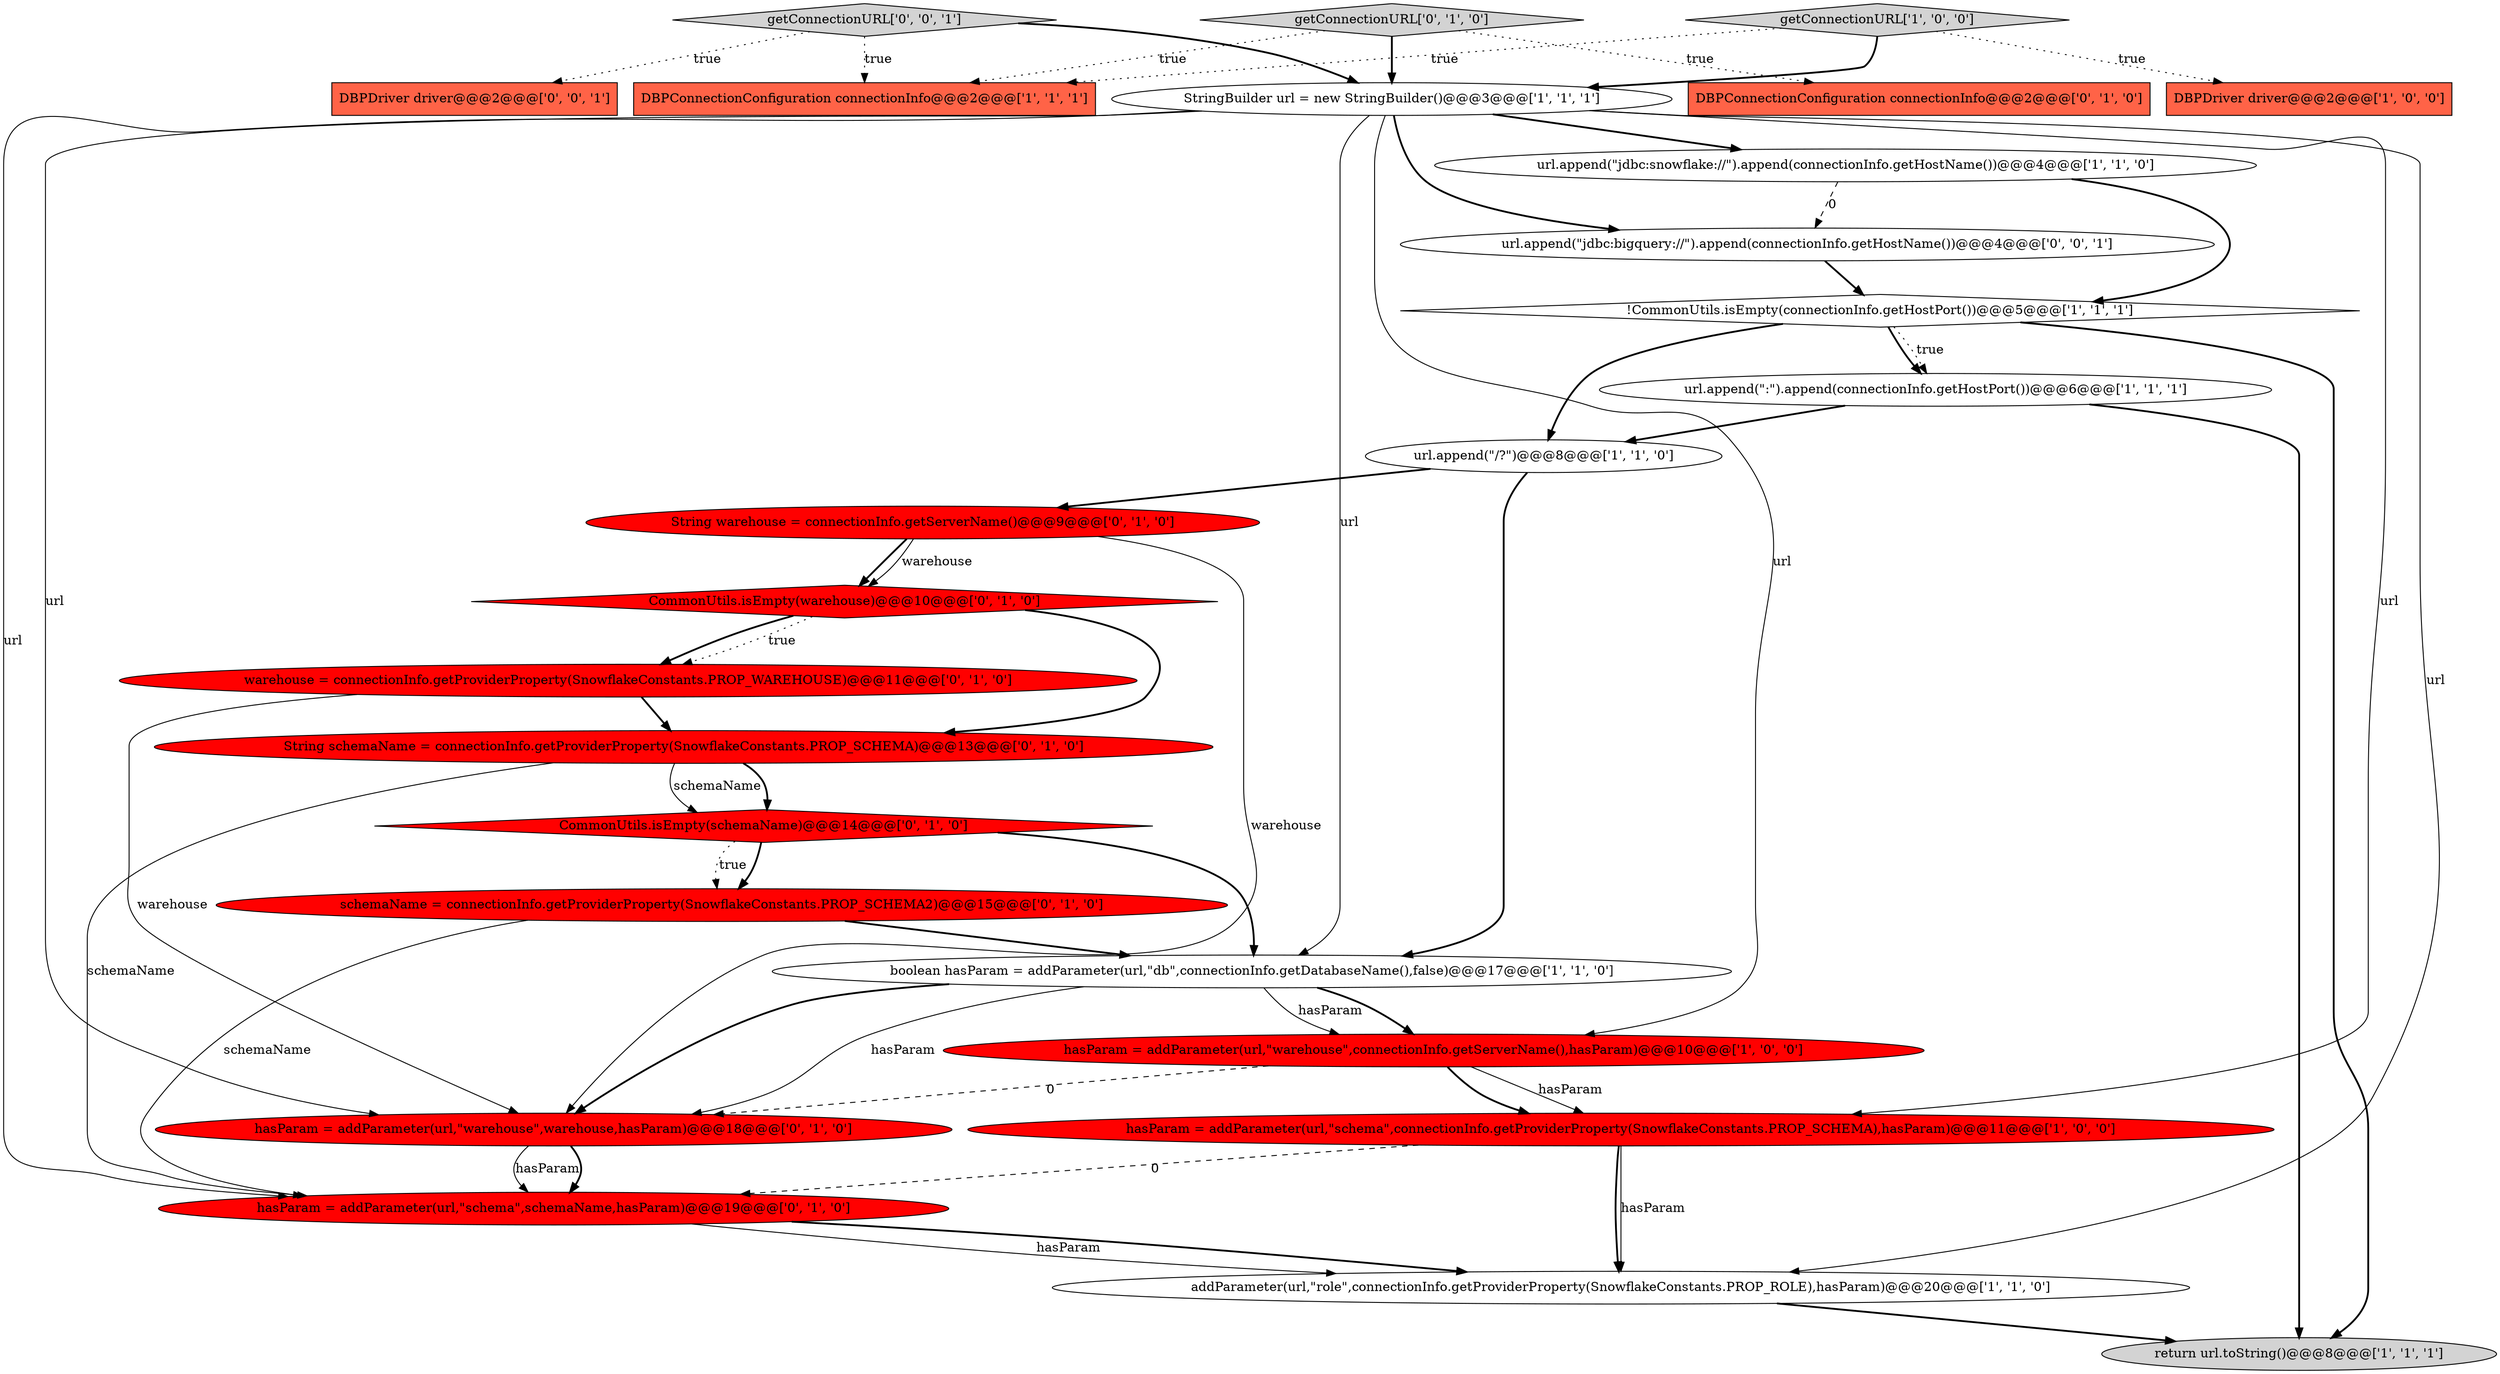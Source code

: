digraph {
18 [style = filled, label = "String schemaName = connectionInfo.getProviderProperty(SnowflakeConstants.PROP_SCHEMA)@@@13@@@['0', '1', '0']", fillcolor = red, shape = ellipse image = "AAA1AAABBB2BBB"];
20 [style = filled, label = "warehouse = connectionInfo.getProviderProperty(SnowflakeConstants.PROP_WAREHOUSE)@@@11@@@['0', '1', '0']", fillcolor = red, shape = ellipse image = "AAA1AAABBB2BBB"];
23 [style = filled, label = "getConnectionURL['0', '0', '1']", fillcolor = lightgray, shape = diamond image = "AAA0AAABBB3BBB"];
19 [style = filled, label = "getConnectionURL['0', '1', '0']", fillcolor = lightgray, shape = diamond image = "AAA0AAABBB2BBB"];
2 [style = filled, label = "addParameter(url,\"role\",connectionInfo.getProviderProperty(SnowflakeConstants.PROP_ROLE),hasParam)@@@20@@@['1', '1', '0']", fillcolor = white, shape = ellipse image = "AAA0AAABBB1BBB"];
24 [style = filled, label = "DBPDriver driver@@@2@@@['0', '0', '1']", fillcolor = tomato, shape = box image = "AAA0AAABBB3BBB"];
17 [style = filled, label = "schemaName = connectionInfo.getProviderProperty(SnowflakeConstants.PROP_SCHEMA2)@@@15@@@['0', '1', '0']", fillcolor = red, shape = ellipse image = "AAA1AAABBB2BBB"];
7 [style = filled, label = "url.append(\"/?\")@@@8@@@['1', '1', '0']", fillcolor = white, shape = ellipse image = "AAA0AAABBB1BBB"];
13 [style = filled, label = "String warehouse = connectionInfo.getServerName()@@@9@@@['0', '1', '0']", fillcolor = red, shape = ellipse image = "AAA1AAABBB2BBB"];
11 [style = filled, label = "DBPConnectionConfiguration connectionInfo@@@2@@@['1', '1', '1']", fillcolor = tomato, shape = box image = "AAA0AAABBB1BBB"];
1 [style = filled, label = "return url.toString()@@@8@@@['1', '1', '1']", fillcolor = lightgray, shape = ellipse image = "AAA0AAABBB1BBB"];
21 [style = filled, label = "hasParam = addParameter(url,\"warehouse\",warehouse,hasParam)@@@18@@@['0', '1', '0']", fillcolor = red, shape = ellipse image = "AAA1AAABBB2BBB"];
0 [style = filled, label = "!CommonUtils.isEmpty(connectionInfo.getHostPort())@@@5@@@['1', '1', '1']", fillcolor = white, shape = diamond image = "AAA0AAABBB1BBB"];
15 [style = filled, label = "DBPConnectionConfiguration connectionInfo@@@2@@@['0', '1', '0']", fillcolor = tomato, shape = box image = "AAA0AAABBB2BBB"];
4 [style = filled, label = "url.append(\":\").append(connectionInfo.getHostPort())@@@6@@@['1', '1', '1']", fillcolor = white, shape = ellipse image = "AAA0AAABBB1BBB"];
10 [style = filled, label = "boolean hasParam = addParameter(url,\"db\",connectionInfo.getDatabaseName(),false)@@@17@@@['1', '1', '0']", fillcolor = white, shape = ellipse image = "AAA0AAABBB1BBB"];
9 [style = filled, label = "hasParam = addParameter(url,\"warehouse\",connectionInfo.getServerName(),hasParam)@@@10@@@['1', '0', '0']", fillcolor = red, shape = ellipse image = "AAA1AAABBB1BBB"];
22 [style = filled, label = "hasParam = addParameter(url,\"schema\",schemaName,hasParam)@@@19@@@['0', '1', '0']", fillcolor = red, shape = ellipse image = "AAA1AAABBB2BBB"];
12 [style = filled, label = "getConnectionURL['1', '0', '0']", fillcolor = lightgray, shape = diamond image = "AAA0AAABBB1BBB"];
6 [style = filled, label = "url.append(\"jdbc:snowflake://\").append(connectionInfo.getHostName())@@@4@@@['1', '1', '0']", fillcolor = white, shape = ellipse image = "AAA0AAABBB1BBB"];
3 [style = filled, label = "StringBuilder url = new StringBuilder()@@@3@@@['1', '1', '1']", fillcolor = white, shape = ellipse image = "AAA0AAABBB1BBB"];
25 [style = filled, label = "url.append(\"jdbc:bigquery://\").append(connectionInfo.getHostName())@@@4@@@['0', '0', '1']", fillcolor = white, shape = ellipse image = "AAA0AAABBB3BBB"];
16 [style = filled, label = "CommonUtils.isEmpty(warehouse)@@@10@@@['0', '1', '0']", fillcolor = red, shape = diamond image = "AAA1AAABBB2BBB"];
5 [style = filled, label = "DBPDriver driver@@@2@@@['1', '0', '0']", fillcolor = tomato, shape = box image = "AAA0AAABBB1BBB"];
8 [style = filled, label = "hasParam = addParameter(url,\"schema\",connectionInfo.getProviderProperty(SnowflakeConstants.PROP_SCHEMA),hasParam)@@@11@@@['1', '0', '0']", fillcolor = red, shape = ellipse image = "AAA1AAABBB1BBB"];
14 [style = filled, label = "CommonUtils.isEmpty(schemaName)@@@14@@@['0', '1', '0']", fillcolor = red, shape = diamond image = "AAA1AAABBB2BBB"];
7->13 [style = bold, label=""];
25->0 [style = bold, label=""];
17->10 [style = bold, label=""];
8->2 [style = solid, label="hasParam"];
3->21 [style = solid, label="url"];
16->18 [style = bold, label=""];
22->2 [style = bold, label=""];
7->10 [style = bold, label=""];
3->25 [style = bold, label=""];
2->1 [style = bold, label=""];
3->10 [style = solid, label="url"];
21->22 [style = solid, label="hasParam"];
0->4 [style = dotted, label="true"];
18->22 [style = solid, label="schemaName"];
14->10 [style = bold, label=""];
3->6 [style = bold, label=""];
14->17 [style = bold, label=""];
16->20 [style = dotted, label="true"];
23->3 [style = bold, label=""];
6->0 [style = bold, label=""];
3->22 [style = solid, label="url"];
10->21 [style = bold, label=""];
18->14 [style = solid, label="schemaName"];
19->15 [style = dotted, label="true"];
9->8 [style = bold, label=""];
3->2 [style = solid, label="url"];
20->21 [style = solid, label="warehouse"];
13->16 [style = bold, label=""];
4->7 [style = bold, label=""];
22->2 [style = solid, label="hasParam"];
10->21 [style = solid, label="hasParam"];
0->7 [style = bold, label=""];
10->9 [style = solid, label="hasParam"];
12->11 [style = dotted, label="true"];
20->18 [style = bold, label=""];
14->17 [style = dotted, label="true"];
8->22 [style = dashed, label="0"];
13->21 [style = solid, label="warehouse"];
3->8 [style = solid, label="url"];
6->25 [style = dashed, label="0"];
8->2 [style = bold, label=""];
12->5 [style = dotted, label="true"];
0->4 [style = bold, label=""];
21->22 [style = bold, label=""];
19->11 [style = dotted, label="true"];
0->1 [style = bold, label=""];
9->21 [style = dashed, label="0"];
17->22 [style = solid, label="schemaName"];
10->9 [style = bold, label=""];
12->3 [style = bold, label=""];
4->1 [style = bold, label=""];
3->9 [style = solid, label="url"];
16->20 [style = bold, label=""];
9->8 [style = solid, label="hasParam"];
19->3 [style = bold, label=""];
18->14 [style = bold, label=""];
23->24 [style = dotted, label="true"];
13->16 [style = solid, label="warehouse"];
23->11 [style = dotted, label="true"];
}
